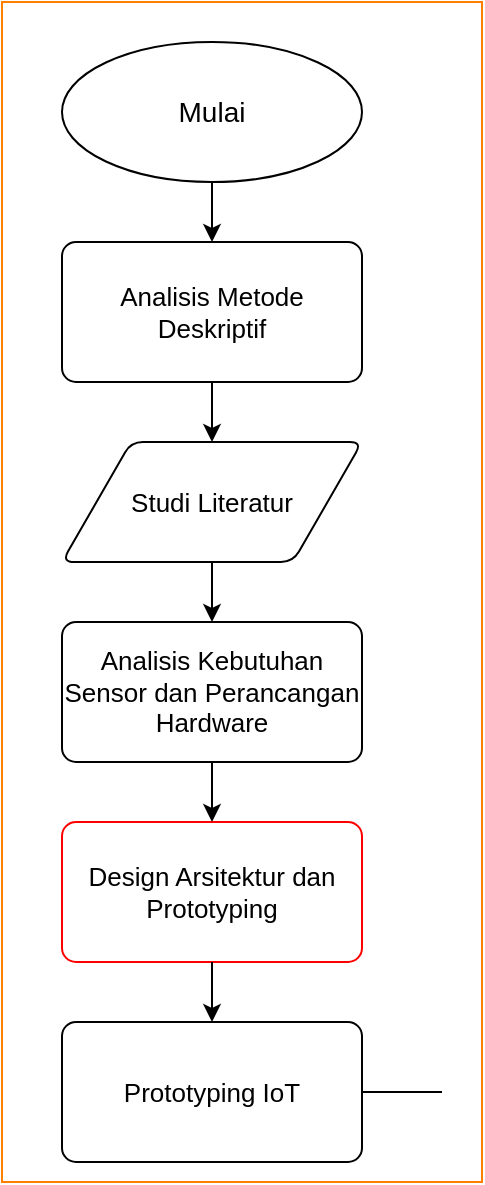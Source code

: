 <mxfile version="14.4.2" type="github">
  <diagram id="C5RBs43oDa-KdzZeNtuy" name="Page-1">
    <mxGraphModel dx="1038" dy="580" grid="1" gridSize="10" guides="1" tooltips="1" connect="1" arrows="1" fold="1" page="1" pageScale="1" pageWidth="827" pageHeight="1169" math="0" shadow="0">
      <root>
        <mxCell id="WIyWlLk6GJQsqaUBKTNV-0" />
        <mxCell id="WIyWlLk6GJQsqaUBKTNV-1" parent="WIyWlLk6GJQsqaUBKTNV-0" />
        <mxCell id="l0DTdeRmtsoBARkhN8Zq-2" value="&lt;font style=&quot;font-size: 14px&quot;&gt;Mulai&lt;/font&gt;" style="strokeWidth=1;html=1;shape=mxgraph.flowchart.start_1;whiteSpace=wrap;" vertex="1" parent="WIyWlLk6GJQsqaUBKTNV-1">
          <mxGeometry x="250" y="50" width="150" height="70" as="geometry" />
        </mxCell>
        <mxCell id="l0DTdeRmtsoBARkhN8Zq-3" value="&lt;font style=&quot;font-size: 13px&quot;&gt;Analisis Metode Deskriptif&lt;/font&gt;" style="rounded=1;whiteSpace=wrap;html=1;absoluteArcSize=1;arcSize=14;strokeWidth=1;" vertex="1" parent="WIyWlLk6GJQsqaUBKTNV-1">
          <mxGeometry x="250" y="150" width="150" height="70" as="geometry" />
        </mxCell>
        <mxCell id="l0DTdeRmtsoBARkhN8Zq-4" value="&lt;font style=&quot;font-size: 13px&quot;&gt;Studi Literatur&lt;/font&gt;" style="shape=parallelogram;html=1;strokeWidth=1;perimeter=parallelogramPerimeter;whiteSpace=wrap;rounded=1;arcSize=12;size=0.23;" vertex="1" parent="WIyWlLk6GJQsqaUBKTNV-1">
          <mxGeometry x="250" y="250" width="150" height="60" as="geometry" />
        </mxCell>
        <mxCell id="l0DTdeRmtsoBARkhN8Zq-5" value="&lt;font style=&quot;font-size: 13px&quot;&gt;Analisis Kebutuhan Sensor dan Perancangan Hardware&lt;/font&gt;" style="rounded=1;whiteSpace=wrap;html=1;absoluteArcSize=1;arcSize=14;strokeWidth=1;align=center;" vertex="1" parent="WIyWlLk6GJQsqaUBKTNV-1">
          <mxGeometry x="250" y="340" width="150" height="70" as="geometry" />
        </mxCell>
        <mxCell id="l0DTdeRmtsoBARkhN8Zq-6" value="&lt;font style=&quot;font-size: 13px&quot;&gt;Design Arsitektur dan Prototyping&lt;/font&gt;" style="rounded=1;whiteSpace=wrap;html=1;absoluteArcSize=1;arcSize=14;strokeWidth=1;strokeColor=#FF0000;" vertex="1" parent="WIyWlLk6GJQsqaUBKTNV-1">
          <mxGeometry x="250" y="440" width="150" height="70" as="geometry" />
        </mxCell>
        <mxCell id="l0DTdeRmtsoBARkhN8Zq-7" value="&lt;font style=&quot;font-size: 13px&quot;&gt;Prototyping IoT&lt;/font&gt;" style="rounded=1;whiteSpace=wrap;html=1;absoluteArcSize=1;arcSize=14;strokeWidth=1;" vertex="1" parent="WIyWlLk6GJQsqaUBKTNV-1">
          <mxGeometry x="250" y="540" width="150" height="70" as="geometry" />
        </mxCell>
        <mxCell id="l0DTdeRmtsoBARkhN8Zq-8" value="" style="endArrow=none;html=1;entryX=1;entryY=0.5;entryDx=0;entryDy=0;" edge="1" parent="WIyWlLk6GJQsqaUBKTNV-1" target="l0DTdeRmtsoBARkhN8Zq-7">
          <mxGeometry width="50" height="50" relative="1" as="geometry">
            <mxPoint x="440" y="575" as="sourcePoint" />
            <mxPoint x="440" y="360" as="targetPoint" />
          </mxGeometry>
        </mxCell>
        <mxCell id="l0DTdeRmtsoBARkhN8Zq-9" value="" style="endArrow=classic;html=1;exitX=0.5;exitY=1;exitDx=0;exitDy=0;exitPerimeter=0;entryX=0.5;entryY=0;entryDx=0;entryDy=0;" edge="1" parent="WIyWlLk6GJQsqaUBKTNV-1" source="l0DTdeRmtsoBARkhN8Zq-2" target="l0DTdeRmtsoBARkhN8Zq-3">
          <mxGeometry width="50" height="50" relative="1" as="geometry">
            <mxPoint x="390" y="300" as="sourcePoint" />
            <mxPoint x="440" y="250" as="targetPoint" />
          </mxGeometry>
        </mxCell>
        <mxCell id="l0DTdeRmtsoBARkhN8Zq-11" value="" style="endArrow=classic;html=1;exitX=0.5;exitY=1;exitDx=0;exitDy=0;entryX=0.5;entryY=0;entryDx=0;entryDy=0;" edge="1" parent="WIyWlLk6GJQsqaUBKTNV-1" source="l0DTdeRmtsoBARkhN8Zq-3" target="l0DTdeRmtsoBARkhN8Zq-4">
          <mxGeometry width="50" height="50" relative="1" as="geometry">
            <mxPoint x="390" y="300" as="sourcePoint" />
            <mxPoint x="440" y="250" as="targetPoint" />
          </mxGeometry>
        </mxCell>
        <mxCell id="l0DTdeRmtsoBARkhN8Zq-12" value="" style="endArrow=classic;html=1;exitX=0.5;exitY=1;exitDx=0;exitDy=0;entryX=0.5;entryY=0;entryDx=0;entryDy=0;" edge="1" parent="WIyWlLk6GJQsqaUBKTNV-1" source="l0DTdeRmtsoBARkhN8Zq-4" target="l0DTdeRmtsoBARkhN8Zq-5">
          <mxGeometry width="50" height="50" relative="1" as="geometry">
            <mxPoint x="390" y="300" as="sourcePoint" />
            <mxPoint x="440" y="250" as="targetPoint" />
          </mxGeometry>
        </mxCell>
        <mxCell id="l0DTdeRmtsoBARkhN8Zq-13" value="" style="endArrow=classic;html=1;exitX=0.5;exitY=1;exitDx=0;exitDy=0;entryX=0.5;entryY=0;entryDx=0;entryDy=0;" edge="1" parent="WIyWlLk6GJQsqaUBKTNV-1" source="l0DTdeRmtsoBARkhN8Zq-5" target="l0DTdeRmtsoBARkhN8Zq-6">
          <mxGeometry width="50" height="50" relative="1" as="geometry">
            <mxPoint x="390" y="400" as="sourcePoint" />
            <mxPoint x="440" y="350" as="targetPoint" />
          </mxGeometry>
        </mxCell>
        <mxCell id="l0DTdeRmtsoBARkhN8Zq-14" value="" style="endArrow=classic;html=1;exitX=0.5;exitY=1;exitDx=0;exitDy=0;entryX=0.5;entryY=0;entryDx=0;entryDy=0;" edge="1" parent="WIyWlLk6GJQsqaUBKTNV-1" source="l0DTdeRmtsoBARkhN8Zq-6" target="l0DTdeRmtsoBARkhN8Zq-7">
          <mxGeometry width="50" height="50" relative="1" as="geometry">
            <mxPoint x="390" y="400" as="sourcePoint" />
            <mxPoint x="440" y="350" as="targetPoint" />
          </mxGeometry>
        </mxCell>
        <mxCell id="l0DTdeRmtsoBARkhN8Zq-16" value="" style="rounded=0;whiteSpace=wrap;html=1;strokeWidth=1;strokeColor=#FF8000;" vertex="1" parent="WIyWlLk6GJQsqaUBKTNV-1">
          <mxGeometry x="230" y="40" width="240" height="590" as="geometry" />
        </mxCell>
        <mxCell id="l0DTdeRmtsoBARkhN8Zq-17" value="&lt;font style=&quot;font-size: 14px&quot;&gt;Mulai&lt;/font&gt;" style="strokeWidth=1;html=1;shape=mxgraph.flowchart.start_1;whiteSpace=wrap;" vertex="1" parent="WIyWlLk6GJQsqaUBKTNV-1">
          <mxGeometry x="260" y="60" width="150" height="70" as="geometry" />
        </mxCell>
        <mxCell id="l0DTdeRmtsoBARkhN8Zq-18" value="&lt;font style=&quot;font-size: 13px&quot;&gt;Analisis Metode Deskriptif&lt;/font&gt;" style="rounded=1;whiteSpace=wrap;html=1;absoluteArcSize=1;arcSize=14;strokeWidth=1;" vertex="1" parent="WIyWlLk6GJQsqaUBKTNV-1">
          <mxGeometry x="260" y="160" width="150" height="70" as="geometry" />
        </mxCell>
        <mxCell id="l0DTdeRmtsoBARkhN8Zq-19" value="&lt;font style=&quot;font-size: 13px&quot;&gt;Studi Literatur&lt;/font&gt;" style="shape=parallelogram;html=1;strokeWidth=1;perimeter=parallelogramPerimeter;whiteSpace=wrap;rounded=1;arcSize=12;size=0.23;" vertex="1" parent="WIyWlLk6GJQsqaUBKTNV-1">
          <mxGeometry x="260" y="260" width="150" height="60" as="geometry" />
        </mxCell>
        <mxCell id="l0DTdeRmtsoBARkhN8Zq-20" value="&lt;font style=&quot;font-size: 13px&quot;&gt;Analisis Kebutuhan Sensor dan Perancangan Hardware&lt;/font&gt;" style="rounded=1;whiteSpace=wrap;html=1;absoluteArcSize=1;arcSize=14;strokeWidth=1;align=center;" vertex="1" parent="WIyWlLk6GJQsqaUBKTNV-1">
          <mxGeometry x="260" y="350" width="150" height="70" as="geometry" />
        </mxCell>
        <mxCell id="l0DTdeRmtsoBARkhN8Zq-21" value="&lt;font style=&quot;font-size: 13px&quot;&gt;Design Arsitektur dan Prototyping&lt;/font&gt;" style="rounded=1;whiteSpace=wrap;html=1;absoluteArcSize=1;arcSize=14;strokeWidth=1;strokeColor=#FF0000;" vertex="1" parent="WIyWlLk6GJQsqaUBKTNV-1">
          <mxGeometry x="260" y="450" width="150" height="70" as="geometry" />
        </mxCell>
        <mxCell id="l0DTdeRmtsoBARkhN8Zq-22" value="&lt;font style=&quot;font-size: 13px&quot;&gt;Prototyping IoT&lt;/font&gt;" style="rounded=1;whiteSpace=wrap;html=1;absoluteArcSize=1;arcSize=14;strokeWidth=1;" vertex="1" parent="WIyWlLk6GJQsqaUBKTNV-1">
          <mxGeometry x="260" y="550" width="150" height="70" as="geometry" />
        </mxCell>
        <mxCell id="l0DTdeRmtsoBARkhN8Zq-23" value="" style="endArrow=none;html=1;entryX=1;entryY=0.5;entryDx=0;entryDy=0;" edge="1" parent="WIyWlLk6GJQsqaUBKTNV-1" target="l0DTdeRmtsoBARkhN8Zq-22">
          <mxGeometry width="50" height="50" relative="1" as="geometry">
            <mxPoint x="450" y="585" as="sourcePoint" />
            <mxPoint x="450" y="370" as="targetPoint" />
          </mxGeometry>
        </mxCell>
        <mxCell id="l0DTdeRmtsoBARkhN8Zq-24" value="" style="endArrow=classic;html=1;exitX=0.5;exitY=1;exitDx=0;exitDy=0;exitPerimeter=0;entryX=0.5;entryY=0;entryDx=0;entryDy=0;" edge="1" parent="WIyWlLk6GJQsqaUBKTNV-1" source="l0DTdeRmtsoBARkhN8Zq-17" target="l0DTdeRmtsoBARkhN8Zq-18">
          <mxGeometry width="50" height="50" relative="1" as="geometry">
            <mxPoint x="400" y="310" as="sourcePoint" />
            <mxPoint x="450" y="260" as="targetPoint" />
          </mxGeometry>
        </mxCell>
        <mxCell id="l0DTdeRmtsoBARkhN8Zq-25" value="" style="endArrow=classic;html=1;exitX=0.5;exitY=1;exitDx=0;exitDy=0;entryX=0.5;entryY=0;entryDx=0;entryDy=0;" edge="1" parent="WIyWlLk6GJQsqaUBKTNV-1" source="l0DTdeRmtsoBARkhN8Zq-18" target="l0DTdeRmtsoBARkhN8Zq-19">
          <mxGeometry width="50" height="50" relative="1" as="geometry">
            <mxPoint x="400" y="310" as="sourcePoint" />
            <mxPoint x="450" y="260" as="targetPoint" />
          </mxGeometry>
        </mxCell>
        <mxCell id="l0DTdeRmtsoBARkhN8Zq-26" value="" style="endArrow=classic;html=1;exitX=0.5;exitY=1;exitDx=0;exitDy=0;entryX=0.5;entryY=0;entryDx=0;entryDy=0;" edge="1" parent="WIyWlLk6GJQsqaUBKTNV-1" source="l0DTdeRmtsoBARkhN8Zq-19" target="l0DTdeRmtsoBARkhN8Zq-20">
          <mxGeometry width="50" height="50" relative="1" as="geometry">
            <mxPoint x="400" y="310" as="sourcePoint" />
            <mxPoint x="450" y="260" as="targetPoint" />
          </mxGeometry>
        </mxCell>
        <mxCell id="l0DTdeRmtsoBARkhN8Zq-27" value="" style="endArrow=classic;html=1;exitX=0.5;exitY=1;exitDx=0;exitDy=0;entryX=0.5;entryY=0;entryDx=0;entryDy=0;" edge="1" parent="WIyWlLk6GJQsqaUBKTNV-1" source="l0DTdeRmtsoBARkhN8Zq-20" target="l0DTdeRmtsoBARkhN8Zq-21">
          <mxGeometry width="50" height="50" relative="1" as="geometry">
            <mxPoint x="400" y="410" as="sourcePoint" />
            <mxPoint x="450" y="360" as="targetPoint" />
          </mxGeometry>
        </mxCell>
        <mxCell id="l0DTdeRmtsoBARkhN8Zq-28" value="" style="endArrow=classic;html=1;exitX=0.5;exitY=1;exitDx=0;exitDy=0;entryX=0.5;entryY=0;entryDx=0;entryDy=0;" edge="1" parent="WIyWlLk6GJQsqaUBKTNV-1" source="l0DTdeRmtsoBARkhN8Zq-21" target="l0DTdeRmtsoBARkhN8Zq-22">
          <mxGeometry width="50" height="50" relative="1" as="geometry">
            <mxPoint x="400" y="410" as="sourcePoint" />
            <mxPoint x="450" y="360" as="targetPoint" />
          </mxGeometry>
        </mxCell>
      </root>
    </mxGraphModel>
  </diagram>
</mxfile>
